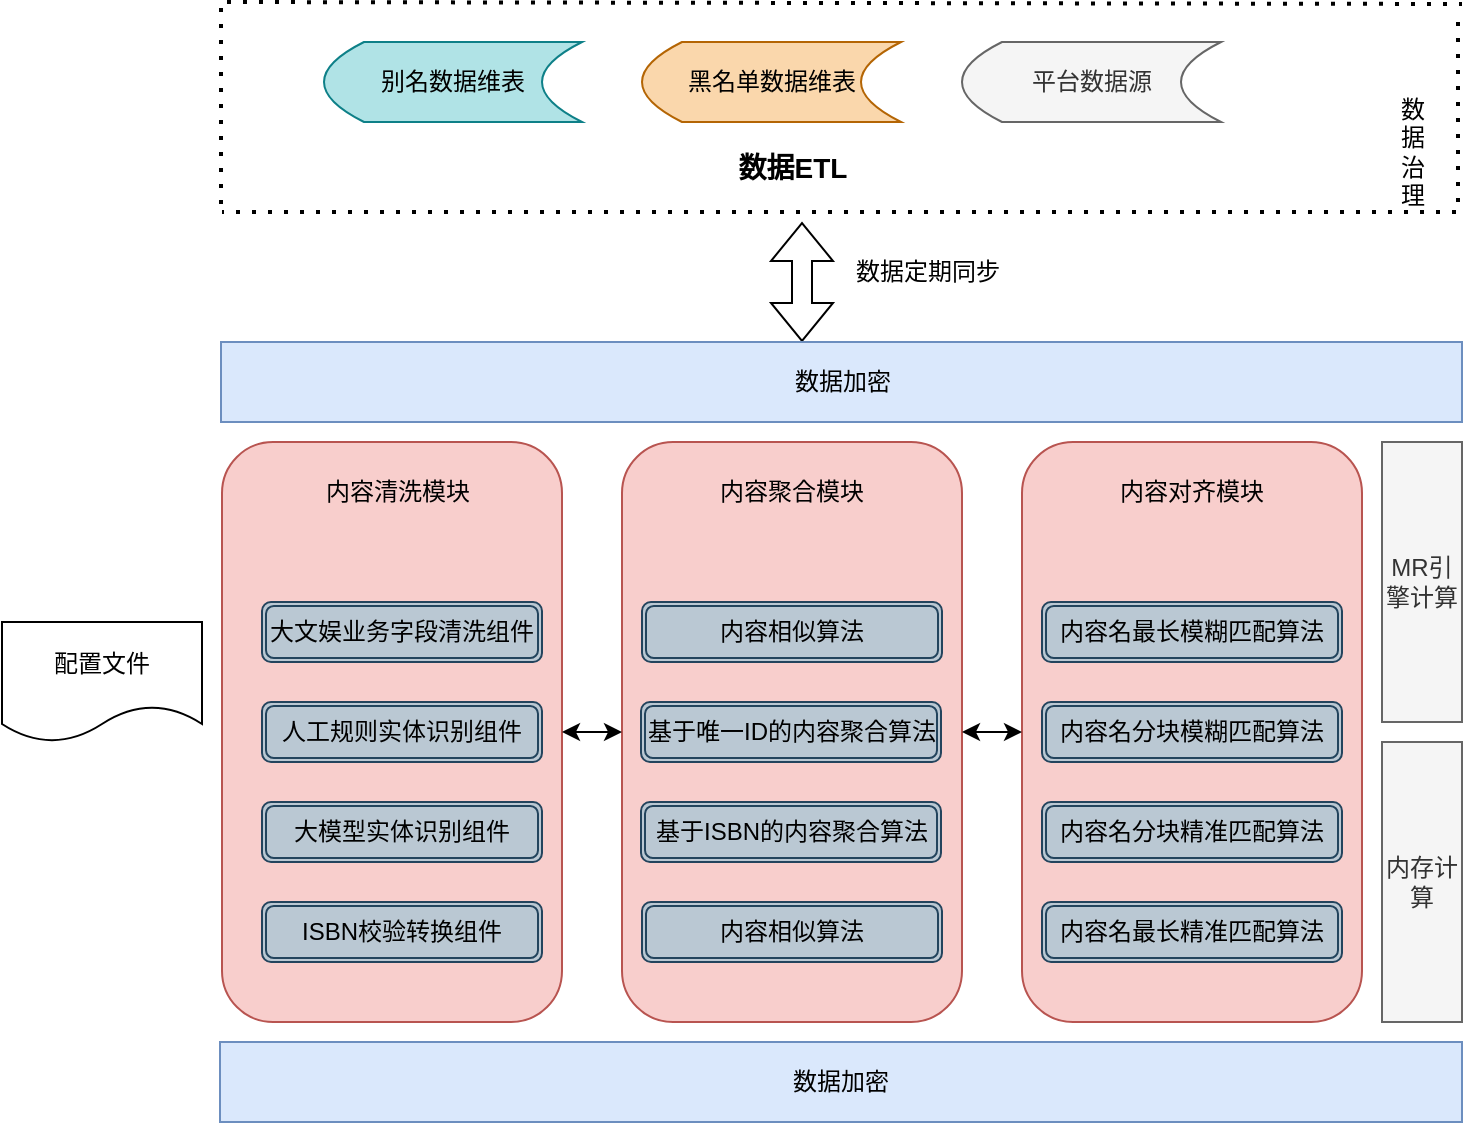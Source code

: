 <mxfile version="24.7.6">
  <diagram id="C5RBs43oDa-KdzZeNtuy" name="Page-1">
    <mxGraphModel dx="794" dy="386" grid="1" gridSize="10" guides="1" tooltips="1" connect="1" arrows="1" fold="1" page="1" pageScale="1" pageWidth="827" pageHeight="1169" math="0" shadow="0">
      <root>
        <mxCell id="WIyWlLk6GJQsqaUBKTNV-0" />
        <mxCell id="WIyWlLk6GJQsqaUBKTNV-1" parent="WIyWlLk6GJQsqaUBKTNV-0" />
        <mxCell id="A_inkFMGVLm-Xrk6xAE0-0" value="" style="rounded=1;whiteSpace=wrap;html=1;fillColor=#f8cecc;strokeColor=#b85450;align=right;" parent="WIyWlLk6GJQsqaUBKTNV-1" vertex="1">
          <mxGeometry x="120" y="230" width="170" height="290" as="geometry" />
        </mxCell>
        <mxCell id="A_inkFMGVLm-Xrk6xAE0-1" value="" style="rounded=1;whiteSpace=wrap;html=1;fillColor=#f8cecc;strokeColor=#b85450;" parent="WIyWlLk6GJQsqaUBKTNV-1" vertex="1">
          <mxGeometry x="320" y="230" width="170" height="290" as="geometry" />
        </mxCell>
        <mxCell id="A_inkFMGVLm-Xrk6xAE0-2" value="" style="rounded=1;whiteSpace=wrap;html=1;fillColor=#f8cecc;strokeColor=#b85450;" parent="WIyWlLk6GJQsqaUBKTNV-1" vertex="1">
          <mxGeometry x="520" y="230" width="170" height="290" as="geometry" />
        </mxCell>
        <mxCell id="A_inkFMGVLm-Xrk6xAE0-3" value="别名数据维表" style="shape=dataStorage;whiteSpace=wrap;html=1;fixedSize=1;fillColor=#b0e3e6;strokeColor=#0e8088;" parent="WIyWlLk6GJQsqaUBKTNV-1" vertex="1">
          <mxGeometry x="171" y="30" width="129" height="40" as="geometry" />
        </mxCell>
        <mxCell id="A_inkFMGVLm-Xrk6xAE0-5" value="&lt;font style=&quot;font-size: 14px;&quot;&gt;数据ETL&lt;/font&gt;" style="text;strokeColor=none;fillColor=none;html=1;fontSize=24;fontStyle=1;verticalAlign=middle;align=center;" parent="WIyWlLk6GJQsqaUBKTNV-1" vertex="1">
          <mxGeometry x="350.5" y="80" width="109" height="20" as="geometry" />
        </mxCell>
        <mxCell id="A_inkFMGVLm-Xrk6xAE0-6" value="黑名单数据维表" style="shape=dataStorage;whiteSpace=wrap;html=1;fixedSize=1;fillColor=#fad7ac;strokeColor=#b46504;" parent="WIyWlLk6GJQsqaUBKTNV-1" vertex="1">
          <mxGeometry x="330" y="30" width="129.5" height="40" as="geometry" />
        </mxCell>
        <mxCell id="A_inkFMGVLm-Xrk6xAE0-7" value="" style="endArrow=none;dashed=1;html=1;dashPattern=1 3;strokeWidth=2;rounded=0;" parent="WIyWlLk6GJQsqaUBKTNV-1" edge="1">
          <mxGeometry width="50" height="50" relative="1" as="geometry">
            <mxPoint x="119.5" y="111" as="sourcePoint" />
            <mxPoint x="740" y="11" as="targetPoint" />
            <Array as="points">
              <mxPoint x="119.5" y="10" />
            </Array>
          </mxGeometry>
        </mxCell>
        <mxCell id="A_inkFMGVLm-Xrk6xAE0-8" value="" style="endArrow=none;dashed=1;html=1;dashPattern=1 3;strokeWidth=2;rounded=0;" parent="WIyWlLk6GJQsqaUBKTNV-1" edge="1">
          <mxGeometry width="50" height="50" relative="1" as="geometry">
            <mxPoint x="738" y="20" as="sourcePoint" />
            <mxPoint x="120" y="115" as="targetPoint" />
            <Array as="points">
              <mxPoint x="738" y="115" />
            </Array>
          </mxGeometry>
        </mxCell>
        <mxCell id="A_inkFMGVLm-Xrk6xAE0-10" value="" style="shape=flexArrow;endArrow=classic;startArrow=classic;html=1;rounded=0;" parent="WIyWlLk6GJQsqaUBKTNV-1" edge="1">
          <mxGeometry width="100" height="100" relative="1" as="geometry">
            <mxPoint x="410" y="120" as="sourcePoint" />
            <mxPoint x="410" y="180" as="targetPoint" />
          </mxGeometry>
        </mxCell>
        <mxCell id="A_inkFMGVLm-Xrk6xAE0-11" value="数据定期同步" style="text;html=1;align=center;verticalAlign=middle;whiteSpace=wrap;rounded=0;" parent="WIyWlLk6GJQsqaUBKTNV-1" vertex="1">
          <mxGeometry x="436" y="130" width="74" height="30" as="geometry" />
        </mxCell>
        <mxCell id="A_inkFMGVLm-Xrk6xAE0-13" value="配置文件" style="shape=document;whiteSpace=wrap;html=1;boundedLbl=1;" parent="WIyWlLk6GJQsqaUBKTNV-1" vertex="1">
          <mxGeometry x="10" y="320" width="100" height="60" as="geometry" />
        </mxCell>
        <mxCell id="A_inkFMGVLm-Xrk6xAE0-14" value="ISBN校验转换组件" style="shape=ext;double=1;rounded=1;whiteSpace=wrap;html=1;fillColor=#bac8d3;strokeColor=#23445d;glass=0;shadow=0;" parent="WIyWlLk6GJQsqaUBKTNV-1" vertex="1">
          <mxGeometry x="140" y="460" width="140" height="30" as="geometry" />
        </mxCell>
        <mxCell id="A_inkFMGVLm-Xrk6xAE0-15" value="内容相似算法" style="shape=ext;double=1;rounded=1;whiteSpace=wrap;html=1;fillColor=#bac8d3;strokeColor=#23445d;glass=0;shadow=0;" parent="WIyWlLk6GJQsqaUBKTNV-1" vertex="1">
          <mxGeometry x="330" y="460" width="150" height="30" as="geometry" />
        </mxCell>
        <mxCell id="A_inkFMGVLm-Xrk6xAE0-16" value="大模型实体识别组件" style="shape=ext;double=1;rounded=1;whiteSpace=wrap;html=1;fillColor=#bac8d3;strokeColor=#23445d;glass=0;shadow=0;" parent="WIyWlLk6GJQsqaUBKTNV-1" vertex="1">
          <mxGeometry x="140" y="410" width="140" height="30" as="geometry" />
        </mxCell>
        <mxCell id="A_inkFMGVLm-Xrk6xAE0-17" value="人工规则实体识别组件" style="shape=ext;double=1;rounded=1;whiteSpace=wrap;html=1;fillColor=#bac8d3;strokeColor=#23445d;glass=0;shadow=0;" parent="WIyWlLk6GJQsqaUBKTNV-1" vertex="1">
          <mxGeometry x="140" y="360" width="140" height="30" as="geometry" />
        </mxCell>
        <mxCell id="A_inkFMGVLm-Xrk6xAE0-18" value="大文娱业务字段清洗组件" style="shape=ext;double=1;rounded=1;whiteSpace=wrap;html=1;fillColor=#bac8d3;strokeColor=#23445d;glass=0;shadow=0;" parent="WIyWlLk6GJQsqaUBKTNV-1" vertex="1">
          <mxGeometry x="140" y="310" width="140" height="30" as="geometry" />
        </mxCell>
        <mxCell id="A_inkFMGVLm-Xrk6xAE0-20" value="MR引擎计算" style="rounded=0;whiteSpace=wrap;html=1;fillColor=#f5f5f5;fontColor=#333333;strokeColor=#666666;" parent="WIyWlLk6GJQsqaUBKTNV-1" vertex="1">
          <mxGeometry x="700" y="230" width="40" height="140" as="geometry" />
        </mxCell>
        <mxCell id="A_inkFMGVLm-Xrk6xAE0-21" value="基于ISBN的内容聚合算法" style="shape=ext;double=1;rounded=1;whiteSpace=wrap;html=1;fillColor=#bac8d3;strokeColor=#23445d;glass=0;shadow=0;" parent="WIyWlLk6GJQsqaUBKTNV-1" vertex="1">
          <mxGeometry x="329.5" y="410" width="150" height="30" as="geometry" />
        </mxCell>
        <mxCell id="YkLq_sm4jCXFbLihLAIw-0" value="&lt;span style=&quot;text-wrap: wrap;&quot;&gt;数据治理&lt;/span&gt;" style="text;html=1;align=center;verticalAlign=middle;resizable=0;points=[];autosize=1;strokeColor=none;fillColor=none;" vertex="1" parent="WIyWlLk6GJQsqaUBKTNV-1">
          <mxGeometry x="680" y="70" width="70" height="30" as="geometry" />
        </mxCell>
        <mxCell id="YkLq_sm4jCXFbLihLAIw-2" value="基于唯一ID的内容聚合算法" style="shape=ext;double=1;rounded=1;whiteSpace=wrap;html=1;fillColor=#bac8d3;strokeColor=#23445d;glass=0;shadow=0;" vertex="1" parent="WIyWlLk6GJQsqaUBKTNV-1">
          <mxGeometry x="329.5" y="360" width="150" height="30" as="geometry" />
        </mxCell>
        <mxCell id="YkLq_sm4jCXFbLihLAIw-3" value="内存计算" style="rounded=0;whiteSpace=wrap;html=1;fillColor=#f5f5f5;fontColor=#333333;strokeColor=#666666;" vertex="1" parent="WIyWlLk6GJQsqaUBKTNV-1">
          <mxGeometry x="700" y="380" width="40" height="140" as="geometry" />
        </mxCell>
        <mxCell id="YkLq_sm4jCXFbLihLAIw-4" value="平台数据源" style="shape=dataStorage;whiteSpace=wrap;html=1;fixedSize=1;fillColor=#f5f5f5;strokeColor=#666666;fontColor=#333333;" vertex="1" parent="WIyWlLk6GJQsqaUBKTNV-1">
          <mxGeometry x="490" y="30" width="129.5" height="40" as="geometry" />
        </mxCell>
        <mxCell id="YkLq_sm4jCXFbLihLAIw-5" value="数据加密" style="rounded=0;whiteSpace=wrap;html=1;fillColor=#dae8fc;strokeColor=#6c8ebf;" vertex="1" parent="WIyWlLk6GJQsqaUBKTNV-1">
          <mxGeometry x="119" y="530" width="621" height="40" as="geometry" />
        </mxCell>
        <mxCell id="YkLq_sm4jCXFbLihLAIw-6" value="内容名最长精准匹配算法" style="shape=ext;double=1;rounded=1;whiteSpace=wrap;html=1;fillColor=#bac8d3;strokeColor=#23445d;glass=0;shadow=0;" vertex="1" parent="WIyWlLk6GJQsqaUBKTNV-1">
          <mxGeometry x="530" y="460" width="150" height="30" as="geometry" />
        </mxCell>
        <mxCell id="YkLq_sm4jCXFbLihLAIw-7" value="内容名分块精准匹配算法" style="shape=ext;double=1;rounded=1;whiteSpace=wrap;html=1;fillColor=#bac8d3;strokeColor=#23445d;glass=0;shadow=0;" vertex="1" parent="WIyWlLk6GJQsqaUBKTNV-1">
          <mxGeometry x="530" y="410" width="150" height="30" as="geometry" />
        </mxCell>
        <mxCell id="YkLq_sm4jCXFbLihLAIw-8" value="内容名分块模糊匹配算法" style="shape=ext;double=1;rounded=1;whiteSpace=wrap;html=1;fillColor=#bac8d3;strokeColor=#23445d;glass=0;shadow=0;" vertex="1" parent="WIyWlLk6GJQsqaUBKTNV-1">
          <mxGeometry x="530" y="360" width="150" height="30" as="geometry" />
        </mxCell>
        <mxCell id="YkLq_sm4jCXFbLihLAIw-9" value="内容名最长模糊匹配算法" style="shape=ext;double=1;rounded=1;whiteSpace=wrap;html=1;fillColor=#bac8d3;strokeColor=#23445d;glass=0;shadow=0;" vertex="1" parent="WIyWlLk6GJQsqaUBKTNV-1">
          <mxGeometry x="530" y="310" width="150" height="30" as="geometry" />
        </mxCell>
        <mxCell id="YkLq_sm4jCXFbLihLAIw-10" value="内容相似算法" style="shape=ext;double=1;rounded=1;whiteSpace=wrap;html=1;fillColor=#bac8d3;strokeColor=#23445d;glass=0;shadow=0;" vertex="1" parent="WIyWlLk6GJQsqaUBKTNV-1">
          <mxGeometry x="330" y="310" width="150" height="30" as="geometry" />
        </mxCell>
        <mxCell id="YkLq_sm4jCXFbLihLAIw-11" value="数据加密" style="rounded=0;whiteSpace=wrap;html=1;fillColor=#dae8fc;strokeColor=#6c8ebf;" vertex="1" parent="WIyWlLk6GJQsqaUBKTNV-1">
          <mxGeometry x="119.5" y="180" width="620.5" height="40" as="geometry" />
        </mxCell>
        <mxCell id="YkLq_sm4jCXFbLihLAIw-14" value="" style="endArrow=classic;startArrow=classic;html=1;rounded=0;exitX=1;exitY=0.5;exitDx=0;exitDy=0;entryX=0;entryY=0.5;entryDx=0;entryDy=0;" edge="1" parent="WIyWlLk6GJQsqaUBKTNV-1" source="A_inkFMGVLm-Xrk6xAE0-0" target="A_inkFMGVLm-Xrk6xAE0-1">
          <mxGeometry width="50" height="50" relative="1" as="geometry">
            <mxPoint x="380" y="510" as="sourcePoint" />
            <mxPoint x="430" y="460" as="targetPoint" />
          </mxGeometry>
        </mxCell>
        <mxCell id="YkLq_sm4jCXFbLihLAIw-15" value="" style="endArrow=classic;startArrow=classic;html=1;rounded=0;exitX=1;exitY=0.5;exitDx=0;exitDy=0;entryX=0;entryY=0.5;entryDx=0;entryDy=0;" edge="1" parent="WIyWlLk6GJQsqaUBKTNV-1" source="A_inkFMGVLm-Xrk6xAE0-1" target="A_inkFMGVLm-Xrk6xAE0-2">
          <mxGeometry width="50" height="50" relative="1" as="geometry">
            <mxPoint x="380" y="340" as="sourcePoint" />
            <mxPoint x="430" y="290" as="targetPoint" />
          </mxGeometry>
        </mxCell>
        <mxCell id="YkLq_sm4jCXFbLihLAIw-16" value="内容清洗模块" style="text;html=1;align=center;verticalAlign=middle;whiteSpace=wrap;rounded=0;" vertex="1" parent="WIyWlLk6GJQsqaUBKTNV-1">
          <mxGeometry x="163.25" y="240" width="90" height="30" as="geometry" />
        </mxCell>
        <mxCell id="YkLq_sm4jCXFbLihLAIw-17" value="内容聚合模块" style="text;html=1;align=center;verticalAlign=middle;whiteSpace=wrap;rounded=0;" vertex="1" parent="WIyWlLk6GJQsqaUBKTNV-1">
          <mxGeometry x="360" y="240" width="90" height="30" as="geometry" />
        </mxCell>
        <mxCell id="YkLq_sm4jCXFbLihLAIw-18" value="内容对齐模块" style="text;html=1;align=center;verticalAlign=middle;whiteSpace=wrap;rounded=0;" vertex="1" parent="WIyWlLk6GJQsqaUBKTNV-1">
          <mxGeometry x="560" y="240" width="90" height="30" as="geometry" />
        </mxCell>
      </root>
    </mxGraphModel>
  </diagram>
</mxfile>
